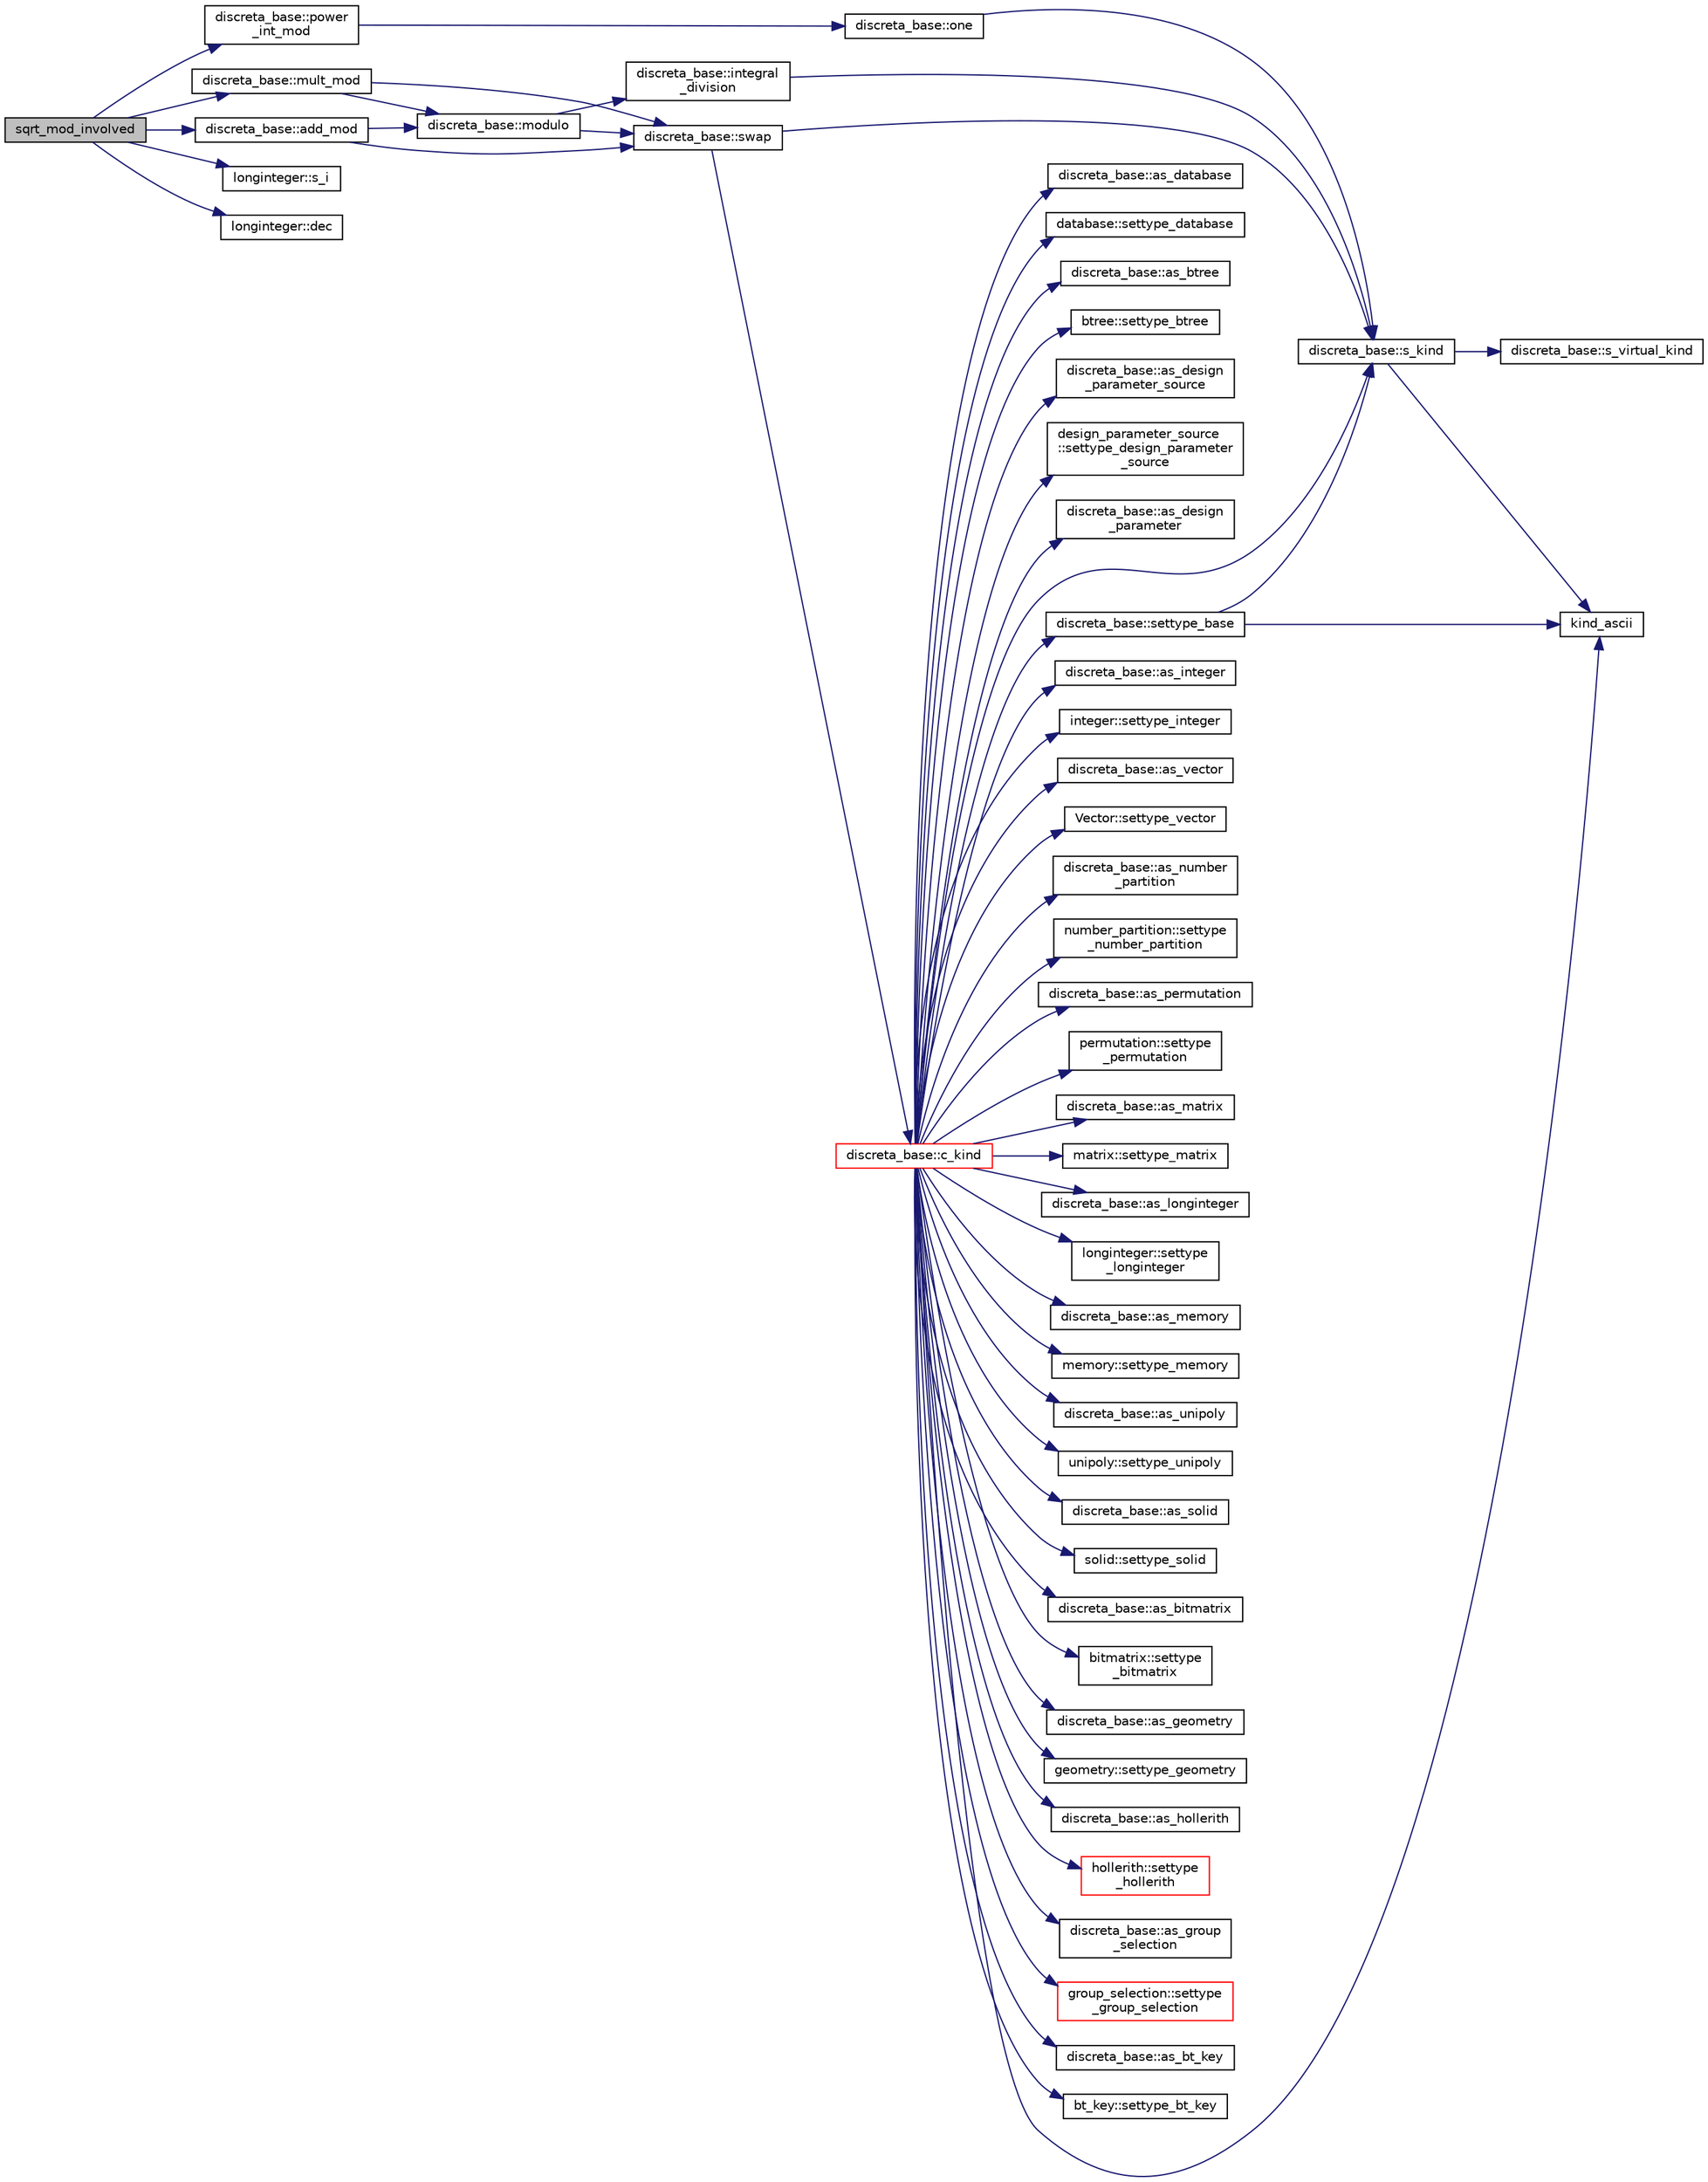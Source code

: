 digraph "sqrt_mod_involved"
{
  edge [fontname="Helvetica",fontsize="10",labelfontname="Helvetica",labelfontsize="10"];
  node [fontname="Helvetica",fontsize="10",shape=record];
  rankdir="LR";
  Node3955 [label="sqrt_mod_involved",height=0.2,width=0.4,color="black", fillcolor="grey75", style="filled", fontcolor="black"];
  Node3955 -> Node3956 [color="midnightblue",fontsize="10",style="solid",fontname="Helvetica"];
  Node3956 [label="discreta_base::power\l_int_mod",height=0.2,width=0.4,color="black", fillcolor="white", style="filled",URL="$d7/d71/classdiscreta__base.html#abbedc6f882b55fe0b98dec33da832f8e"];
  Node3956 -> Node3957 [color="midnightblue",fontsize="10",style="solid",fontname="Helvetica"];
  Node3957 [label="discreta_base::one",height=0.2,width=0.4,color="black", fillcolor="white", style="filled",URL="$d7/d71/classdiscreta__base.html#a6f5d6422a0040950415db30e39dafd19"];
  Node3957 -> Node3958 [color="midnightblue",fontsize="10",style="solid",fontname="Helvetica"];
  Node3958 [label="discreta_base::s_kind",height=0.2,width=0.4,color="black", fillcolor="white", style="filled",URL="$d7/d71/classdiscreta__base.html#a8a830025c74adbbc3362418a7c2ba157"];
  Node3958 -> Node3959 [color="midnightblue",fontsize="10",style="solid",fontname="Helvetica"];
  Node3959 [label="discreta_base::s_virtual_kind",height=0.2,width=0.4,color="black", fillcolor="white", style="filled",URL="$d7/d71/classdiscreta__base.html#a52778a6d6943a468be083d0785d418fb"];
  Node3958 -> Node3960 [color="midnightblue",fontsize="10",style="solid",fontname="Helvetica"];
  Node3960 [label="kind_ascii",height=0.2,width=0.4,color="black", fillcolor="white", style="filled",URL="$d9/d60/discreta_8h.html#ad0ce825a9f29bc6cec27e1b64cfe27bf"];
  Node3955 -> Node3961 [color="midnightblue",fontsize="10",style="solid",fontname="Helvetica"];
  Node3961 [label="longinteger::s_i",height=0.2,width=0.4,color="black", fillcolor="white", style="filled",URL="$d3/d71/classlonginteger.html#aa0be3351b577305c0160b8bc8b4febde"];
  Node3955 -> Node3962 [color="midnightblue",fontsize="10",style="solid",fontname="Helvetica"];
  Node3962 [label="longinteger::dec",height=0.2,width=0.4,color="black", fillcolor="white", style="filled",URL="$d3/d71/classlonginteger.html#a99be1d0bdcae0dcce47d8d0a09612edf"];
  Node3955 -> Node3963 [color="midnightblue",fontsize="10",style="solid",fontname="Helvetica"];
  Node3963 [label="discreta_base::add_mod",height=0.2,width=0.4,color="black", fillcolor="white", style="filled",URL="$d7/d71/classdiscreta__base.html#aa8864b3f228cad737b2f3ff469bd8f63"];
  Node3963 -> Node3964 [color="midnightblue",fontsize="10",style="solid",fontname="Helvetica"];
  Node3964 [label="discreta_base::modulo",height=0.2,width=0.4,color="black", fillcolor="white", style="filled",URL="$d7/d71/classdiscreta__base.html#ac4ee015a4115c5f5851cb3da41c8eca0"];
  Node3964 -> Node3965 [color="midnightblue",fontsize="10",style="solid",fontname="Helvetica"];
  Node3965 [label="discreta_base::integral\l_division",height=0.2,width=0.4,color="black", fillcolor="white", style="filled",URL="$d7/d71/classdiscreta__base.html#a92b3001ac35af9185b316c0d8f89070e"];
  Node3965 -> Node3958 [color="midnightblue",fontsize="10",style="solid",fontname="Helvetica"];
  Node3964 -> Node3966 [color="midnightblue",fontsize="10",style="solid",fontname="Helvetica"];
  Node3966 [label="discreta_base::swap",height=0.2,width=0.4,color="black", fillcolor="white", style="filled",URL="$d7/d71/classdiscreta__base.html#a2e8acbb9d3476675dac5b6a583b0293e"];
  Node3966 -> Node3958 [color="midnightblue",fontsize="10",style="solid",fontname="Helvetica"];
  Node3966 -> Node3967 [color="midnightblue",fontsize="10",style="solid",fontname="Helvetica"];
  Node3967 [label="discreta_base::c_kind",height=0.2,width=0.4,color="red", fillcolor="white", style="filled",URL="$d7/d71/classdiscreta__base.html#adc2ff61589c2d083688e7a43f333cb62"];
  Node3967 -> Node3968 [color="midnightblue",fontsize="10",style="solid",fontname="Helvetica"];
  Node3968 [label="discreta_base::settype_base",height=0.2,width=0.4,color="black", fillcolor="white", style="filled",URL="$d7/d71/classdiscreta__base.html#a4f42899a89447d1c3993ea07c38f8ad4"];
  Node3968 -> Node3958 [color="midnightblue",fontsize="10",style="solid",fontname="Helvetica"];
  Node3968 -> Node3960 [color="midnightblue",fontsize="10",style="solid",fontname="Helvetica"];
  Node3967 -> Node3969 [color="midnightblue",fontsize="10",style="solid",fontname="Helvetica"];
  Node3969 [label="discreta_base::as_integer",height=0.2,width=0.4,color="black", fillcolor="white", style="filled",URL="$d7/d71/classdiscreta__base.html#a00d7691eaf874fd283d942692fe8dd26"];
  Node3967 -> Node3970 [color="midnightblue",fontsize="10",style="solid",fontname="Helvetica"];
  Node3970 [label="integer::settype_integer",height=0.2,width=0.4,color="black", fillcolor="white", style="filled",URL="$d0/de5/classinteger.html#a6265c65ef311229acd513d748faba796"];
  Node3967 -> Node3971 [color="midnightblue",fontsize="10",style="solid",fontname="Helvetica"];
  Node3971 [label="discreta_base::as_vector",height=0.2,width=0.4,color="black", fillcolor="white", style="filled",URL="$d7/d71/classdiscreta__base.html#a7bdd6cae39c380b128ee9e17e42cf020"];
  Node3967 -> Node3972 [color="midnightblue",fontsize="10",style="solid",fontname="Helvetica"];
  Node3972 [label="Vector::settype_vector",height=0.2,width=0.4,color="black", fillcolor="white", style="filled",URL="$d5/db2/class_vector.html#a34e0d00b18c051f23904a8429fa6c8b4"];
  Node3967 -> Node3973 [color="midnightblue",fontsize="10",style="solid",fontname="Helvetica"];
  Node3973 [label="discreta_base::as_number\l_partition",height=0.2,width=0.4,color="black", fillcolor="white", style="filled",URL="$d7/d71/classdiscreta__base.html#a307aa09de0e925d46697707968ffab00"];
  Node3967 -> Node3974 [color="midnightblue",fontsize="10",style="solid",fontname="Helvetica"];
  Node3974 [label="number_partition::settype\l_number_partition",height=0.2,width=0.4,color="black", fillcolor="white", style="filled",URL="$df/d50/classnumber__partition.html#a3aaec1b557758f643ffc8555bbc358be"];
  Node3967 -> Node3975 [color="midnightblue",fontsize="10",style="solid",fontname="Helvetica"];
  Node3975 [label="discreta_base::as_permutation",height=0.2,width=0.4,color="black", fillcolor="white", style="filled",URL="$d7/d71/classdiscreta__base.html#aa4e72f36a82984239b12ae831e131098"];
  Node3967 -> Node3976 [color="midnightblue",fontsize="10",style="solid",fontname="Helvetica"];
  Node3976 [label="permutation::settype\l_permutation",height=0.2,width=0.4,color="black", fillcolor="white", style="filled",URL="$d0/d08/classpermutation.html#af1eea29f86195cede9562e444664c28c"];
  Node3967 -> Node3977 [color="midnightblue",fontsize="10",style="solid",fontname="Helvetica"];
  Node3977 [label="discreta_base::as_matrix",height=0.2,width=0.4,color="black", fillcolor="white", style="filled",URL="$d7/d71/classdiscreta__base.html#ae4d7f56d917a4707b838fbffde6467ff"];
  Node3967 -> Node3978 [color="midnightblue",fontsize="10",style="solid",fontname="Helvetica"];
  Node3978 [label="matrix::settype_matrix",height=0.2,width=0.4,color="black", fillcolor="white", style="filled",URL="$d1/d8d/classmatrix.html#a1780283a64a789e4084d792683d276bb"];
  Node3967 -> Node3979 [color="midnightblue",fontsize="10",style="solid",fontname="Helvetica"];
  Node3979 [label="discreta_base::as_longinteger",height=0.2,width=0.4,color="black", fillcolor="white", style="filled",URL="$d7/d71/classdiscreta__base.html#a20a094639eb711b10c8694c51937f7cd"];
  Node3967 -> Node3980 [color="midnightblue",fontsize="10",style="solid",fontname="Helvetica"];
  Node3980 [label="longinteger::settype\l_longinteger",height=0.2,width=0.4,color="black", fillcolor="white", style="filled",URL="$d3/d71/classlonginteger.html#ae5f811ece8df31b9ff114368a18e1dc5"];
  Node3967 -> Node3981 [color="midnightblue",fontsize="10",style="solid",fontname="Helvetica"];
  Node3981 [label="discreta_base::as_memory",height=0.2,width=0.4,color="black", fillcolor="white", style="filled",URL="$d7/d71/classdiscreta__base.html#ad94b2d7dce0cd4fa22db57f6e79c4bd2"];
  Node3967 -> Node3982 [color="midnightblue",fontsize="10",style="solid",fontname="Helvetica"];
  Node3982 [label="memory::settype_memory",height=0.2,width=0.4,color="black", fillcolor="white", style="filled",URL="$d8/d99/classmemory.html#a33aae277f9b8fe36b02e9d5da895451b"];
  Node3967 -> Node3983 [color="midnightblue",fontsize="10",style="solid",fontname="Helvetica"];
  Node3983 [label="discreta_base::as_unipoly",height=0.2,width=0.4,color="black", fillcolor="white", style="filled",URL="$d7/d71/classdiscreta__base.html#ad50d8027f039fe5c2478cddb243adc9d"];
  Node3967 -> Node3984 [color="midnightblue",fontsize="10",style="solid",fontname="Helvetica"];
  Node3984 [label="unipoly::settype_unipoly",height=0.2,width=0.4,color="black", fillcolor="white", style="filled",URL="$d1/d89/classunipoly.html#a8db854fcc85c5e1150b1f1b1c005c95b"];
  Node3967 -> Node3985 [color="midnightblue",fontsize="10",style="solid",fontname="Helvetica"];
  Node3985 [label="discreta_base::as_solid",height=0.2,width=0.4,color="black", fillcolor="white", style="filled",URL="$d7/d71/classdiscreta__base.html#a1fc5f2b85ec97ab0a69dd64903c970a5"];
  Node3967 -> Node3986 [color="midnightblue",fontsize="10",style="solid",fontname="Helvetica"];
  Node3986 [label="solid::settype_solid",height=0.2,width=0.4,color="black", fillcolor="white", style="filled",URL="$d8/def/classsolid.html#a775bd4821f75a8aee4ea3d4335ff90e0"];
  Node3967 -> Node3987 [color="midnightblue",fontsize="10",style="solid",fontname="Helvetica"];
  Node3987 [label="discreta_base::as_bitmatrix",height=0.2,width=0.4,color="black", fillcolor="white", style="filled",URL="$d7/d71/classdiscreta__base.html#a071ad54ea8ef6c9d1d15f532e5a76df6"];
  Node3967 -> Node3988 [color="midnightblue",fontsize="10",style="solid",fontname="Helvetica"];
  Node3988 [label="bitmatrix::settype\l_bitmatrix",height=0.2,width=0.4,color="black", fillcolor="white", style="filled",URL="$de/dc8/classbitmatrix.html#acb571d947f9526665ebbdc0ce3e2a973"];
  Node3967 -> Node3989 [color="midnightblue",fontsize="10",style="solid",fontname="Helvetica"];
  Node3989 [label="discreta_base::as_geometry",height=0.2,width=0.4,color="black", fillcolor="white", style="filled",URL="$d7/d71/classdiscreta__base.html#a38fc7b4cdd830703e9d87354b79bc5c8"];
  Node3967 -> Node3990 [color="midnightblue",fontsize="10",style="solid",fontname="Helvetica"];
  Node3990 [label="geometry::settype_geometry",height=0.2,width=0.4,color="black", fillcolor="white", style="filled",URL="$da/d44/classgeometry.html#ab4a336baba6a3f56f5ffa053a5be5ba7"];
  Node3967 -> Node3991 [color="midnightblue",fontsize="10",style="solid",fontname="Helvetica"];
  Node3991 [label="discreta_base::as_hollerith",height=0.2,width=0.4,color="black", fillcolor="white", style="filled",URL="$d7/d71/classdiscreta__base.html#a3e66f82711f314710107e2f29e589690"];
  Node3967 -> Node3992 [color="midnightblue",fontsize="10",style="solid",fontname="Helvetica"];
  Node3992 [label="hollerith::settype\l_hollerith",height=0.2,width=0.4,color="red", fillcolor="white", style="filled",URL="$d8/d99/classhollerith.html#a23bbd4acfc88a0e90f1245f243f51f76"];
  Node3967 -> Node3994 [color="midnightblue",fontsize="10",style="solid",fontname="Helvetica"];
  Node3994 [label="discreta_base::as_group\l_selection",height=0.2,width=0.4,color="black", fillcolor="white", style="filled",URL="$d7/d71/classdiscreta__base.html#aae1bac4883c567718bef9fb610abbdc8"];
  Node3967 -> Node3995 [color="midnightblue",fontsize="10",style="solid",fontname="Helvetica"];
  Node3995 [label="group_selection::settype\l_group_selection",height=0.2,width=0.4,color="red", fillcolor="white", style="filled",URL="$d6/db0/classgroup__selection.html#a015ed73b7b8d784bedd4d11ac1fc0ec1"];
  Node3967 -> Node3998 [color="midnightblue",fontsize="10",style="solid",fontname="Helvetica"];
  Node3998 [label="discreta_base::as_bt_key",height=0.2,width=0.4,color="black", fillcolor="white", style="filled",URL="$d7/d71/classdiscreta__base.html#a2734c6e08dca17cf6588bd5064ec1b9f"];
  Node3967 -> Node3999 [color="midnightblue",fontsize="10",style="solid",fontname="Helvetica"];
  Node3999 [label="bt_key::settype_bt_key",height=0.2,width=0.4,color="black", fillcolor="white", style="filled",URL="$d1/de5/classbt__key.html#a352bb10beb7c789d8d29373035824800"];
  Node3967 -> Node4000 [color="midnightblue",fontsize="10",style="solid",fontname="Helvetica"];
  Node4000 [label="discreta_base::as_database",height=0.2,width=0.4,color="black", fillcolor="white", style="filled",URL="$d7/d71/classdiscreta__base.html#ab055d39d58210a2b03ba3d33703b09a9"];
  Node3967 -> Node4001 [color="midnightblue",fontsize="10",style="solid",fontname="Helvetica"];
  Node4001 [label="database::settype_database",height=0.2,width=0.4,color="black", fillcolor="white", style="filled",URL="$db/d72/classdatabase.html#a014639aa001462e480eb1f3984839b72"];
  Node3967 -> Node4002 [color="midnightblue",fontsize="10",style="solid",fontname="Helvetica"];
  Node4002 [label="discreta_base::as_btree",height=0.2,width=0.4,color="black", fillcolor="white", style="filled",URL="$d7/d71/classdiscreta__base.html#a78e76674cef2ec113c17989c11288778"];
  Node3967 -> Node4003 [color="midnightblue",fontsize="10",style="solid",fontname="Helvetica"];
  Node4003 [label="btree::settype_btree",height=0.2,width=0.4,color="black", fillcolor="white", style="filled",URL="$dd/db0/classbtree.html#a5a1b9773c848908a6050cc733d2d9780"];
  Node3967 -> Node4004 [color="midnightblue",fontsize="10",style="solid",fontname="Helvetica"];
  Node4004 [label="discreta_base::as_design\l_parameter_source",height=0.2,width=0.4,color="black", fillcolor="white", style="filled",URL="$d7/d71/classdiscreta__base.html#a59cbf837c6582ded5bc586265d13d81a"];
  Node3967 -> Node4005 [color="midnightblue",fontsize="10",style="solid",fontname="Helvetica"];
  Node4005 [label="design_parameter_source\l::settype_design_parameter\l_source",height=0.2,width=0.4,color="black", fillcolor="white", style="filled",URL="$df/d4b/classdesign__parameter__source.html#a3af3b851df87bd1661fb9c9ce18822c8"];
  Node3967 -> Node4006 [color="midnightblue",fontsize="10",style="solid",fontname="Helvetica"];
  Node4006 [label="discreta_base::as_design\l_parameter",height=0.2,width=0.4,color="black", fillcolor="white", style="filled",URL="$d7/d71/classdiscreta__base.html#aab24ff38ea1c5471ab3de42e014d0f2a"];
  Node3967 -> Node3960 [color="midnightblue",fontsize="10",style="solid",fontname="Helvetica"];
  Node3967 -> Node3958 [color="midnightblue",fontsize="10",style="solid",fontname="Helvetica"];
  Node3963 -> Node3966 [color="midnightblue",fontsize="10",style="solid",fontname="Helvetica"];
  Node3955 -> Node4008 [color="midnightblue",fontsize="10",style="solid",fontname="Helvetica"];
  Node4008 [label="discreta_base::mult_mod",height=0.2,width=0.4,color="black", fillcolor="white", style="filled",URL="$d7/d71/classdiscreta__base.html#a01f00cf6c9f4a8d6209636de98e05c30"];
  Node4008 -> Node3964 [color="midnightblue",fontsize="10",style="solid",fontname="Helvetica"];
  Node4008 -> Node3966 [color="midnightblue",fontsize="10",style="solid",fontname="Helvetica"];
}
